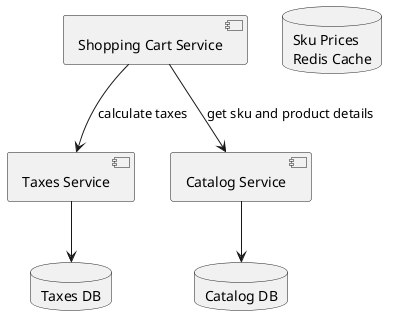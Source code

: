 @startuml

component "Taxes Service" as taxes
database "Taxes DB" as taxes_db
component "Catalog Service" as catalog
database "Catalog DB" as catalog_db
component "Shopping Cart Service" as cart
database "Sku Prices\nRedis Cache" as sku_prices_redis_cache

cart -down-> taxes : calculate taxes
cart -down-> catalog : get sku and product details

taxes -down-> taxes_db
catalog -down-> catalog_db

@enduml